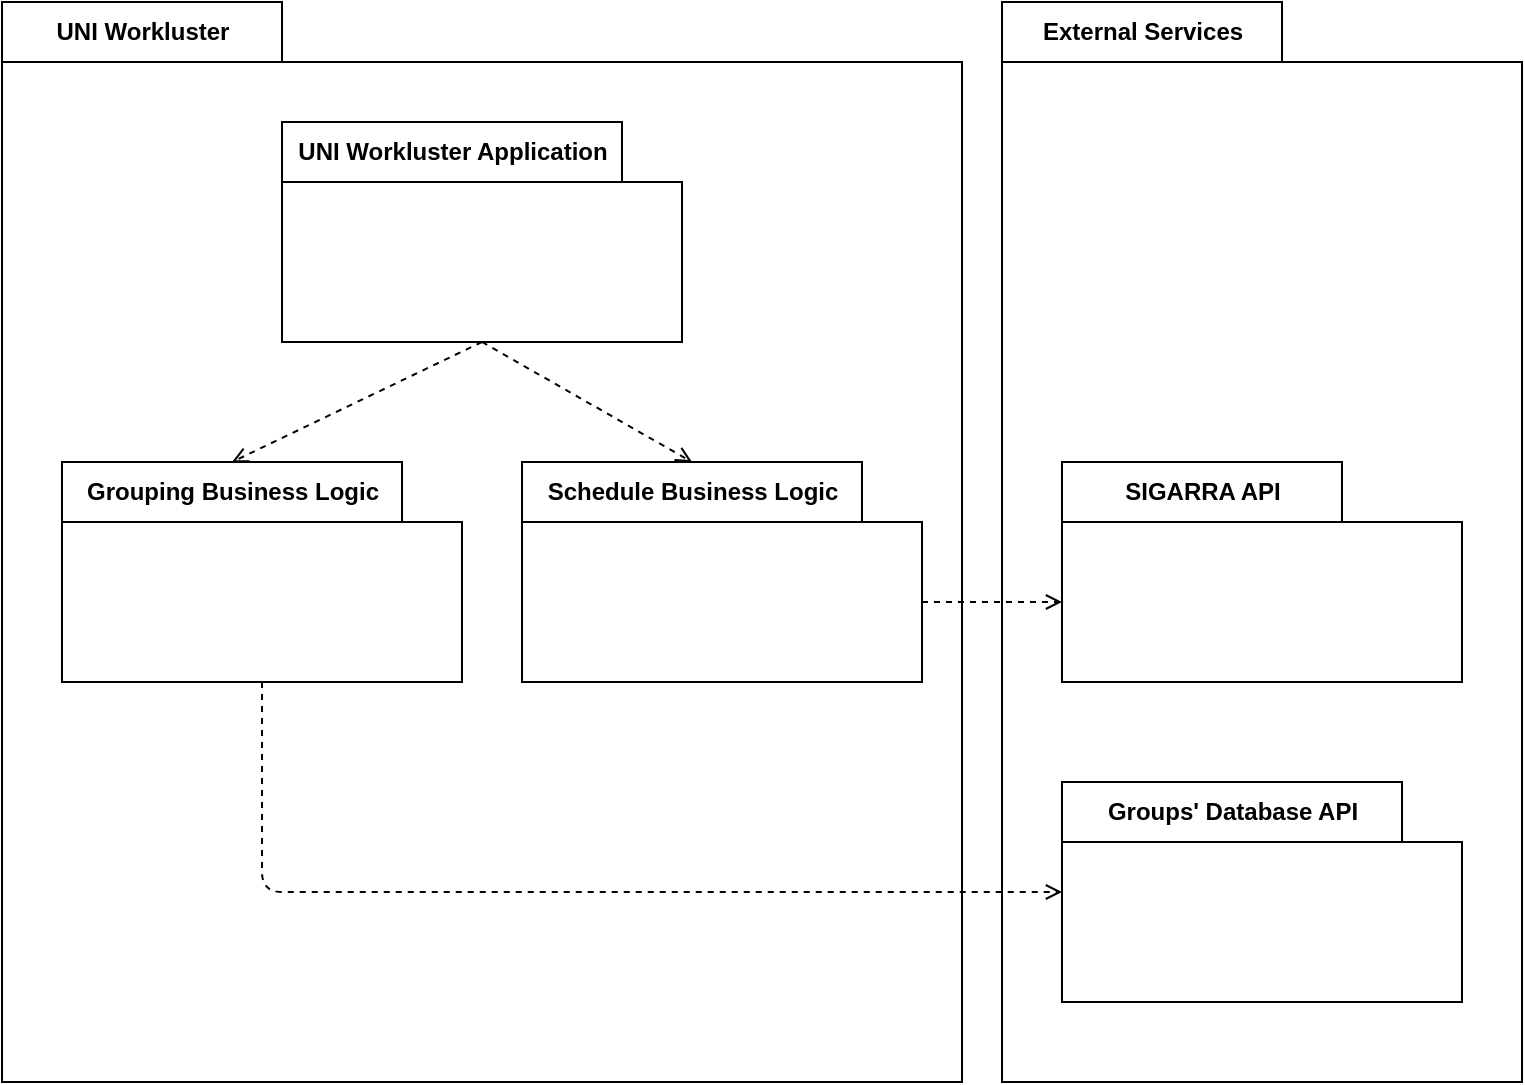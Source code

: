 <mxfile>
    <diagram id="Wl1pykvxas4ZJPK3ME9j" name="Page-1">
        <mxGraphModel dx="1246" dy="793" grid="1" gridSize="10" guides="1" tooltips="1" connect="1" arrows="1" fold="1" page="1" pageScale="1" pageWidth="827" pageHeight="1169" background="none" math="0" shadow="0">
            <root>
                <mxCell id="0"/>
                <mxCell id="1" parent="0"/>
                <mxCell id="149" value="UNI Workluster" style="shape=folder;fontStyle=1;tabWidth=140;tabHeight=30;tabPosition=left;html=1;boundedLbl=1;labelInHeader=1;container=1;collapsible=0;recursiveResize=0;" parent="1" vertex="1">
                    <mxGeometry y="120" width="480" height="540" as="geometry"/>
                </mxCell>
                <mxCell id="146" value="Grouping Business Logic" style="shape=folder;fontStyle=1;tabWidth=170;tabHeight=30;tabPosition=left;html=1;boundedLbl=1;labelInHeader=1;container=1;collapsible=0;recursiveResize=0;" parent="149" vertex="1">
                    <mxGeometry x="30" y="230" width="200" height="110" as="geometry"/>
                </mxCell>
                <mxCell id="151" style="edgeStyle=none;html=1;dashed=1;endArrow=open;endFill=0;entryX=0;entryY=0;entryDx=85;entryDy=0;entryPerimeter=0;exitX=0.5;exitY=1;exitDx=0;exitDy=0;exitPerimeter=0;" parent="149" source="142" target="146" edge="1">
                    <mxGeometry relative="1" as="geometry"/>
                </mxCell>
                <mxCell id="156" style="edgeStyle=none;html=1;exitX=0.5;exitY=1;exitDx=0;exitDy=0;exitPerimeter=0;entryX=0;entryY=0;entryDx=85;entryDy=0;entryPerimeter=0;dashed=1;endArrow=open;endFill=0;" parent="149" source="142" target="154" edge="1">
                    <mxGeometry relative="1" as="geometry"/>
                </mxCell>
                <mxCell id="142" value="UNI Workluster Application" style="shape=folder;fontStyle=1;tabWidth=170;tabHeight=30;tabPosition=left;html=1;boundedLbl=1;labelInHeader=1;container=1;collapsible=0;recursiveResize=0;" parent="149" vertex="1">
                    <mxGeometry x="140" y="60" width="200" height="110" as="geometry"/>
                </mxCell>
                <mxCell id="154" value="Schedule Business Logic" style="shape=folder;fontStyle=1;tabWidth=170;tabHeight=30;tabPosition=left;html=1;boundedLbl=1;labelInHeader=1;container=1;collapsible=0;recursiveResize=0;" parent="149" vertex="1">
                    <mxGeometry x="260" y="230" width="200" height="110" as="geometry"/>
                </mxCell>
                <mxCell id="148" value="External Services" style="shape=folder;fontStyle=1;tabWidth=140;tabHeight=30;tabPosition=left;html=1;boundedLbl=1;labelInHeader=1;container=1;collapsible=0;recursiveResize=0;" parent="1" vertex="1">
                    <mxGeometry x="500" y="120" width="260" height="540" as="geometry"/>
                </mxCell>
                <mxCell id="147" value="SIGARRA API" style="shape=folder;fontStyle=1;tabWidth=140;tabHeight=30;tabPosition=left;html=1;boundedLbl=1;labelInHeader=1;container=1;collapsible=0;recursiveResize=0;" parent="148" vertex="1">
                    <mxGeometry x="30" y="230" width="200" height="110" as="geometry"/>
                </mxCell>
                <mxCell id="144" value="Groups' Database API" style="shape=folder;fontStyle=1;tabWidth=170;tabHeight=30;tabPosition=left;html=1;boundedLbl=1;labelInHeader=1;container=1;collapsible=0;recursiveResize=0;" parent="148" vertex="1">
                    <mxGeometry x="30" y="390" width="200" height="110" as="geometry"/>
                </mxCell>
                <mxCell id="153" style="edgeStyle=none;html=1;exitX=0;exitY=0;exitDx=200;exitDy=70;exitPerimeter=0;entryX=0;entryY=0;entryDx=0;entryDy=70;entryPerimeter=0;dashed=1;endArrow=open;endFill=0;startArrow=none;" parent="1" source="154" target="147" edge="1">
                    <mxGeometry relative="1" as="geometry"/>
                </mxCell>
                <mxCell id="152" style="edgeStyle=none;html=1;exitX=0.5;exitY=1;exitDx=0;exitDy=0;exitPerimeter=0;dashed=1;endArrow=open;endFill=0;" parent="1" source="146" target="144" edge="1">
                    <mxGeometry relative="1" as="geometry">
                        <Array as="points">
                            <mxPoint x="130" y="565"/>
                        </Array>
                    </mxGeometry>
                </mxCell>
            </root>
        </mxGraphModel>
    </diagram>
</mxfile>